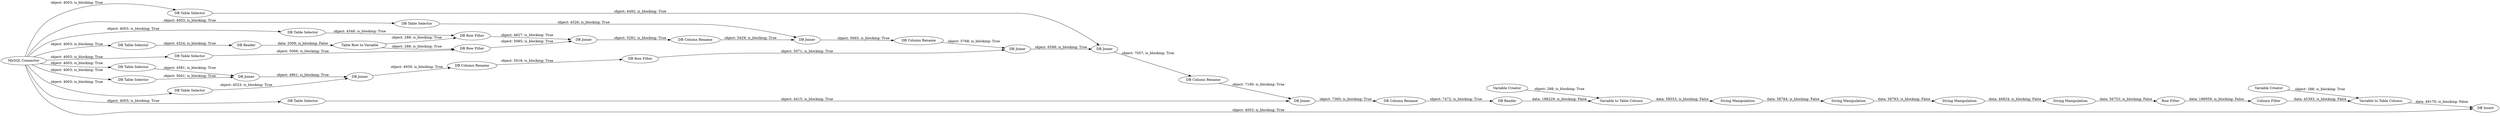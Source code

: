 digraph {
	"-6661441125021251794_75" [label="DB Column Rename"]
	"-6661441125021251794_56" [label="DB Table Selector"]
	"-6661441125021251794_144" [label="Column Filter"]
	"-6661441125021251794_39" [label="DB Joiner"]
	"-6661441125021251794_78" [label="DB Table Selector"]
	"-6661441125021251794_36" [label="DB Table Selector"]
	"-6661441125021251794_60" [label="String Manipulation"]
	"-6661441125021251794_58" [label="DB Column Rename"]
	"-6661441125021251794_147" [label="DB Row Filter"]
	"-6661441125021251794_77" [label="String Manipulation"]
	"-6661441125021251794_130" [label="DB Reader"]
	"-6661441125021251794_69" [label="Variable to Table Column"]
	"-6661441125021251794_80" [label="DB Column Rename"]
	"-6661441125021251794_143" [label="Variable to Table Column"]
	"-6661441125021251794_79" [label="DB Joiner"]
	"-6661441125021251794_40" [label="DB Column Rename"]
	"-6661441125021251794_71" [label="DB Table Selector"]
	"-6661441125021251794_146" [label="DB Row Filter"]
	"-6661441125021251794_44" [label="DB Table Selector"]
	"-6661441125021251794_76" [label="DB Row Filter"]
	"-6661441125021251794_41" [label="DB Reader"]
	"-6661441125021251794_142" [label="Variable Creator"]
	"-6661441125021251794_43" [label="DB Table Selector"]
	"-6661441125021251794_53" [label="DB Table Selector"]
	"-6661441125021251794_70" [label="Variable Creator"]
	"-6661441125021251794_72" [label="DB Joiner"]
	"-6661441125021251794_38" [label="DB Table Selector"]
	"-6661441125021251794_57" [label="DB Joiner"]
	"-6661441125021251794_59" [label="String Manipulation"]
	"-6661441125021251794_52" [label="DB Joiner"]
	"-6661441125021251794_55" [label="DB Column Rename"]
	"-6661441125021251794_133" [label="Table Row to Variable"]
	"-6661441125021251794_42" [label="DB Insert"]
	"-6661441125021251794_145" [label="MySQL Connector"]
	"-6661441125021251794_139" [label="Row Filter"]
	"-6661441125021251794_74" [label="DB Joiner"]
	"-6661441125021251794_131" [label="DB Table Selector"]
	"-6661441125021251794_21" [label="String Manipulation"]
	"-6661441125021251794_54" [label="DB Joiner"]
	"-6661441125021251794_130" -> "-6661441125021251794_133" [label="data: 3309; is_blocking: False"]
	"-6661441125021251794_52" -> "-6661441125021251794_57" [label="object: 6598; is_blocking: True"]
	"-6661441125021251794_39" -> "-6661441125021251794_40" [label="object: 5281; is_blocking: True"]
	"-6661441125021251794_75" -> "-6661441125021251794_76" [label="object: 5018; is_blocking: True"]
	"-6661441125021251794_79" -> "-6661441125021251794_80" [label="object: 7360; is_blocking: True"]
	"-6661441125021251794_40" -> "-6661441125021251794_54" [label="object: 5429; is_blocking: True"]
	"-6661441125021251794_145" -> "-6661441125021251794_42" [label="object: 4003; is_blocking: True"]
	"-6661441125021251794_60" -> "-6661441125021251794_77" [label="data: 58783; is_blocking: False"]
	"-6661441125021251794_145" -> "-6661441125021251794_38" [label="object: 4003; is_blocking: True"]
	"-6661441125021251794_69" -> "-6661441125021251794_59" [label="data: 58553; is_blocking: False"]
	"-6661441125021251794_72" -> "-6661441125021251794_74" [label="object: 4861; is_blocking: True"]
	"-6661441125021251794_143" -> "-6661441125021251794_42" [label="data: 49170; is_blocking: False"]
	"-6661441125021251794_80" -> "-6661441125021251794_41" [label="object: 7472; is_blocking: True"]
	"-6661441125021251794_77" -> "-6661441125021251794_21" [label="data: 46824; is_blocking: False"]
	"-6661441125021251794_131" -> "-6661441125021251794_130" [label="object: 4324; is_blocking: True"]
	"-6661441125021251794_145" -> "-6661441125021251794_44" [label="object: 4003; is_blocking: True"]
	"-6661441125021251794_146" -> "-6661441125021251794_39" [label="object: 5085; is_blocking: True"]
	"-6661441125021251794_78" -> "-6661441125021251794_79" [label="object: 4415; is_blocking: True"]
	"-6661441125021251794_71" -> "-6661441125021251794_72" [label="object: 5041; is_blocking: True"]
	"-6661441125021251794_59" -> "-6661441125021251794_60" [label="data: 58784; is_blocking: False"]
	"-6661441125021251794_145" -> "-6661441125021251794_71" [label="object: 4003; is_blocking: True"]
	"-6661441125021251794_56" -> "-6661441125021251794_57" [label="object: 4492; is_blocking: True"]
	"-6661441125021251794_43" -> "-6661441125021251794_74" [label="object: 4523; is_blocking: True"]
	"-6661441125021251794_54" -> "-6661441125021251794_55" [label="object: 5665; is_blocking: True"]
	"-6661441125021251794_74" -> "-6661441125021251794_75" [label="object: 4939; is_blocking: True"]
	"-6661441125021251794_44" -> "-6661441125021251794_72" [label="object: 4581; is_blocking: True"]
	"-6661441125021251794_21" -> "-6661441125021251794_139" [label="data: 56753; is_blocking: False"]
	"-6661441125021251794_53" -> "-6661441125021251794_54" [label="object: 4526; is_blocking: True"]
	"-6661441125021251794_145" -> "-6661441125021251794_53" [label="object: 4003; is_blocking: True"]
	"-6661441125021251794_133" -> "-6661441125021251794_147" [label="object: 288; is_blocking: True"]
	"-6661441125021251794_36" -> "-6661441125021251794_146" [label="object: 5006; is_blocking: True"]
	"-6661441125021251794_139" -> "-6661441125021251794_144" [label="data: 186959; is_blocking: False"]
	"-6661441125021251794_58" -> "-6661441125021251794_79" [label="object: 7190; is_blocking: True"]
	"-6661441125021251794_70" -> "-6661441125021251794_69" [label="object: 288; is_blocking: True"]
	"-6661441125021251794_144" -> "-6661441125021251794_143" [label="data: 45393; is_blocking: False"]
	"-6661441125021251794_41" -> "-6661441125021251794_69" [label="data: 188229; is_blocking: False"]
	"-6661441125021251794_145" -> "-6661441125021251794_131" [label="object: 4003; is_blocking: True"]
	"-6661441125021251794_147" -> "-6661441125021251794_39" [label="object: 4627; is_blocking: True"]
	"-6661441125021251794_145" -> "-6661441125021251794_78" [label="object: 4003; is_blocking: True"]
	"-6661441125021251794_133" -> "-6661441125021251794_146" [label="object: 288; is_blocking: True"]
	"-6661441125021251794_145" -> "-6661441125021251794_56" [label="object: 4003; is_blocking: True"]
	"-6661441125021251794_38" -> "-6661441125021251794_147" [label="object: 4548; is_blocking: True"]
	"-6661441125021251794_76" -> "-6661441125021251794_52" [label="object: 5071; is_blocking: True"]
	"-6661441125021251794_142" -> "-6661441125021251794_143" [label="object: 288; is_blocking: True"]
	"-6661441125021251794_145" -> "-6661441125021251794_43" [label="object: 4003; is_blocking: True"]
	"-6661441125021251794_57" -> "-6661441125021251794_58" [label="object: 7057; is_blocking: True"]
	"-6661441125021251794_55" -> "-6661441125021251794_52" [label="object: 5768; is_blocking: True"]
	"-6661441125021251794_145" -> "-6661441125021251794_36" [label="object: 4003; is_blocking: True"]
	rankdir=LR
}
